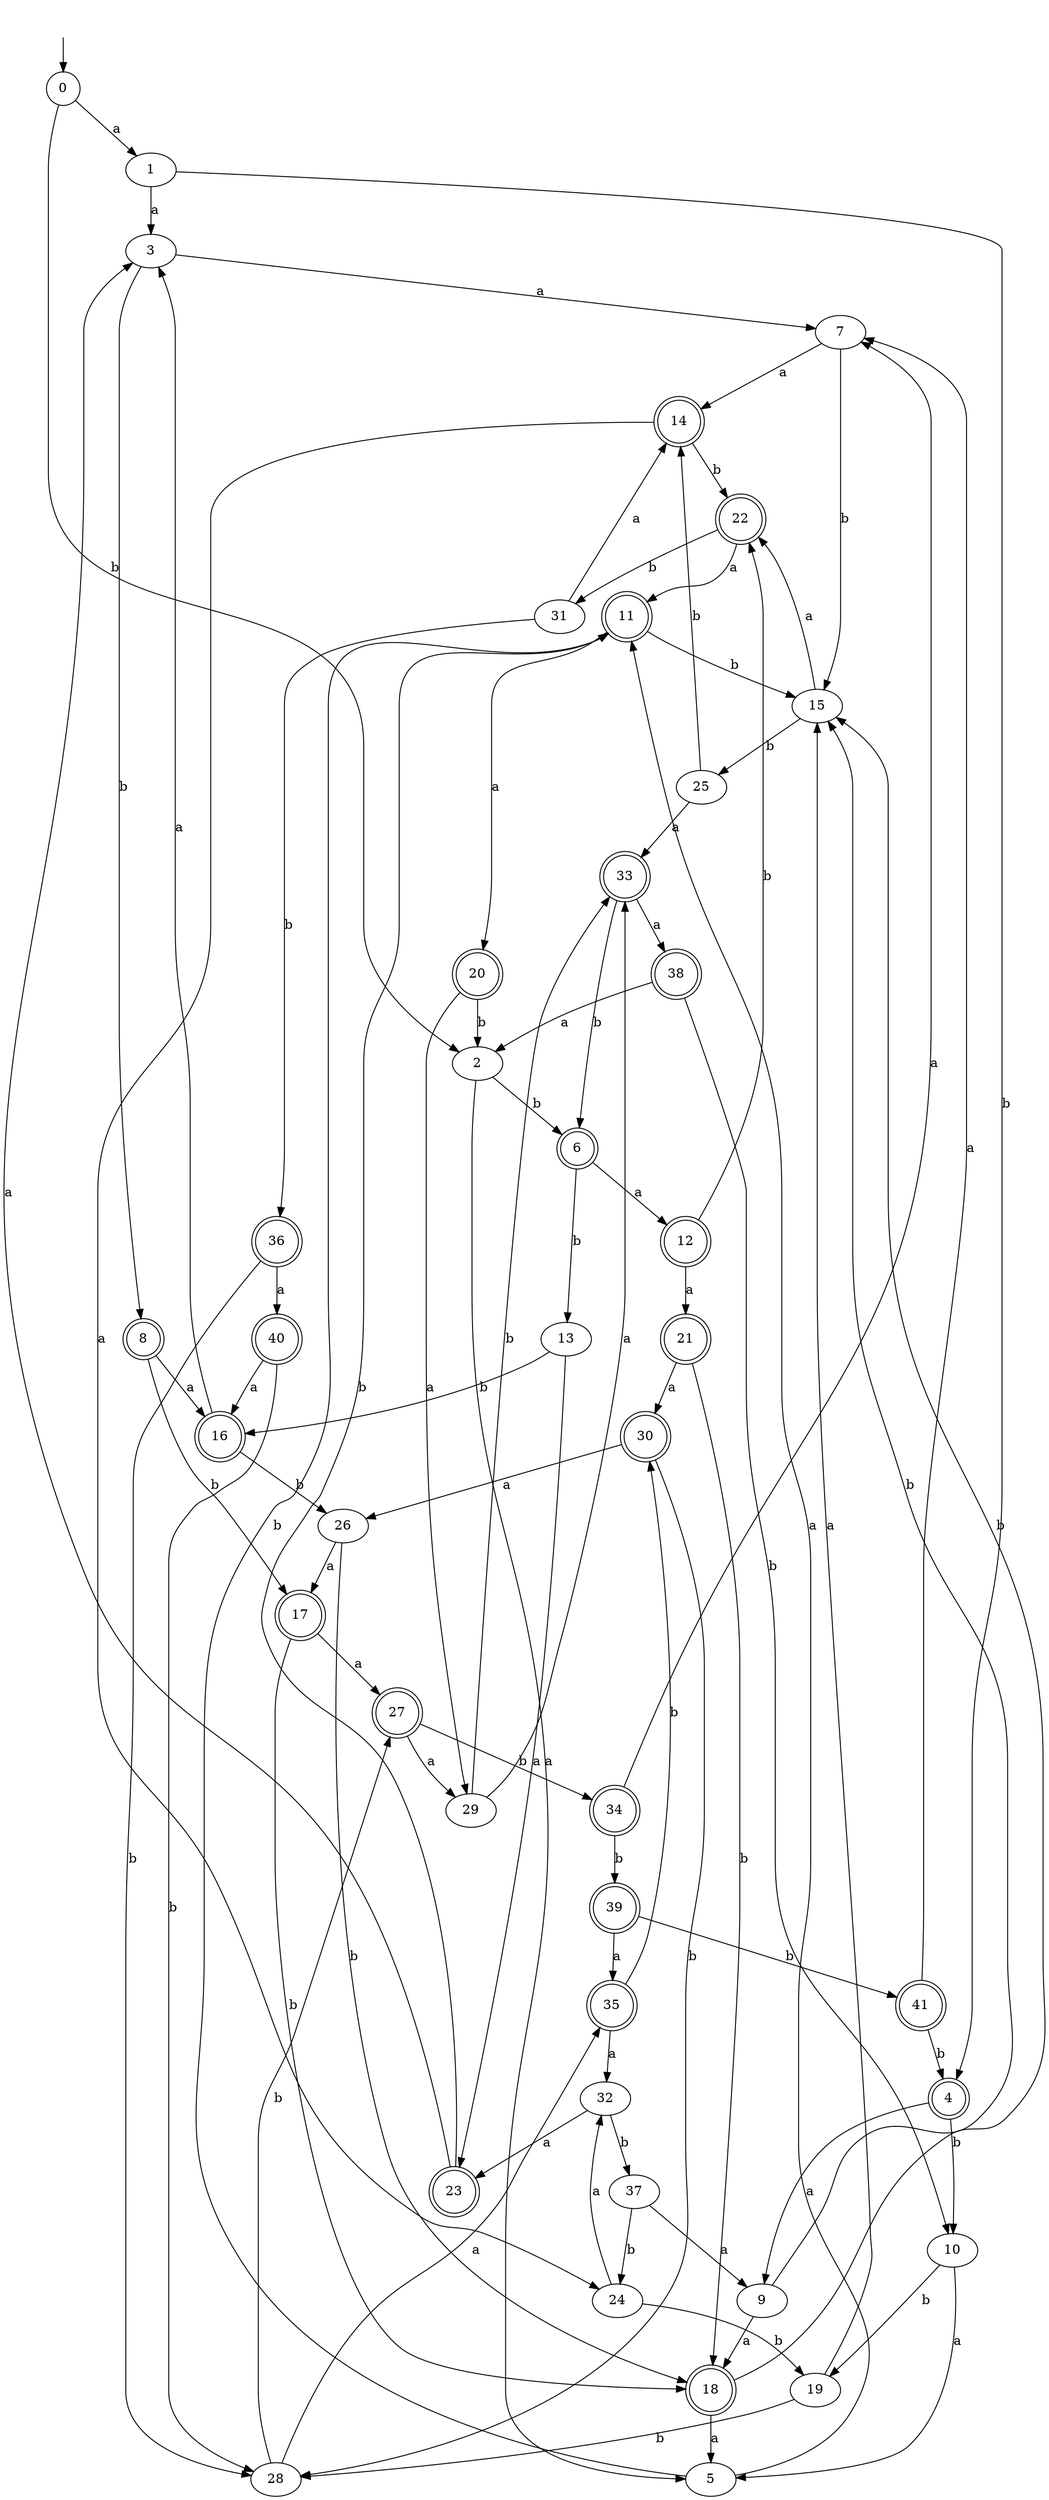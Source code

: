 digraph RandomDFA {
  __start0 [label="", shape=none];
  __start0 -> 0 [label=""];
  0 [shape=circle]
  0 -> 1 [label="a"]
  0 -> 2 [label="b"]
  1
  1 -> 3 [label="a"]
  1 -> 4 [label="b"]
  2
  2 -> 5 [label="a"]
  2 -> 6 [label="b"]
  3
  3 -> 7 [label="a"]
  3 -> 8 [label="b"]
  4 [shape=doublecircle]
  4 -> 9 [label="a"]
  4 -> 10 [label="b"]
  5
  5 -> 11 [label="a"]
  5 -> 11 [label="b"]
  6 [shape=doublecircle]
  6 -> 12 [label="a"]
  6 -> 13 [label="b"]
  7
  7 -> 14 [label="a"]
  7 -> 15 [label="b"]
  8 [shape=doublecircle]
  8 -> 16 [label="a"]
  8 -> 17 [label="b"]
  9
  9 -> 18 [label="a"]
  9 -> 15 [label="b"]
  10
  10 -> 5 [label="a"]
  10 -> 19 [label="b"]
  11 [shape=doublecircle]
  11 -> 20 [label="a"]
  11 -> 15 [label="b"]
  12 [shape=doublecircle]
  12 -> 21 [label="a"]
  12 -> 22 [label="b"]
  13
  13 -> 23 [label="a"]
  13 -> 16 [label="b"]
  14 [shape=doublecircle]
  14 -> 24 [label="a"]
  14 -> 22 [label="b"]
  15
  15 -> 22 [label="a"]
  15 -> 25 [label="b"]
  16 [shape=doublecircle]
  16 -> 3 [label="a"]
  16 -> 26 [label="b"]
  17 [shape=doublecircle]
  17 -> 27 [label="a"]
  17 -> 18 [label="b"]
  18 [shape=doublecircle]
  18 -> 5 [label="a"]
  18 -> 15 [label="b"]
  19
  19 -> 15 [label="a"]
  19 -> 28 [label="b"]
  20 [shape=doublecircle]
  20 -> 29 [label="a"]
  20 -> 2 [label="b"]
  21 [shape=doublecircle]
  21 -> 30 [label="a"]
  21 -> 18 [label="b"]
  22 [shape=doublecircle]
  22 -> 11 [label="a"]
  22 -> 31 [label="b"]
  23 [shape=doublecircle]
  23 -> 3 [label="a"]
  23 -> 11 [label="b"]
  24
  24 -> 32 [label="a"]
  24 -> 19 [label="b"]
  25
  25 -> 33 [label="a"]
  25 -> 14 [label="b"]
  26
  26 -> 17 [label="a"]
  26 -> 18 [label="b"]
  27 [shape=doublecircle]
  27 -> 29 [label="a"]
  27 -> 34 [label="b"]
  28
  28 -> 35 [label="a"]
  28 -> 27 [label="b"]
  29
  29 -> 33 [label="a"]
  29 -> 33 [label="b"]
  30 [shape=doublecircle]
  30 -> 26 [label="a"]
  30 -> 28 [label="b"]
  31
  31 -> 14 [label="a"]
  31 -> 36 [label="b"]
  32
  32 -> 23 [label="a"]
  32 -> 37 [label="b"]
  33 [shape=doublecircle]
  33 -> 38 [label="a"]
  33 -> 6 [label="b"]
  34 [shape=doublecircle]
  34 -> 7 [label="a"]
  34 -> 39 [label="b"]
  35 [shape=doublecircle]
  35 -> 32 [label="a"]
  35 -> 30 [label="b"]
  36 [shape=doublecircle]
  36 -> 40 [label="a"]
  36 -> 28 [label="b"]
  37
  37 -> 9 [label="a"]
  37 -> 24 [label="b"]
  38 [shape=doublecircle]
  38 -> 2 [label="a"]
  38 -> 10 [label="b"]
  39 [shape=doublecircle]
  39 -> 35 [label="a"]
  39 -> 41 [label="b"]
  40 [shape=doublecircle]
  40 -> 16 [label="a"]
  40 -> 28 [label="b"]
  41 [shape=doublecircle]
  41 -> 7 [label="a"]
  41 -> 4 [label="b"]
}
